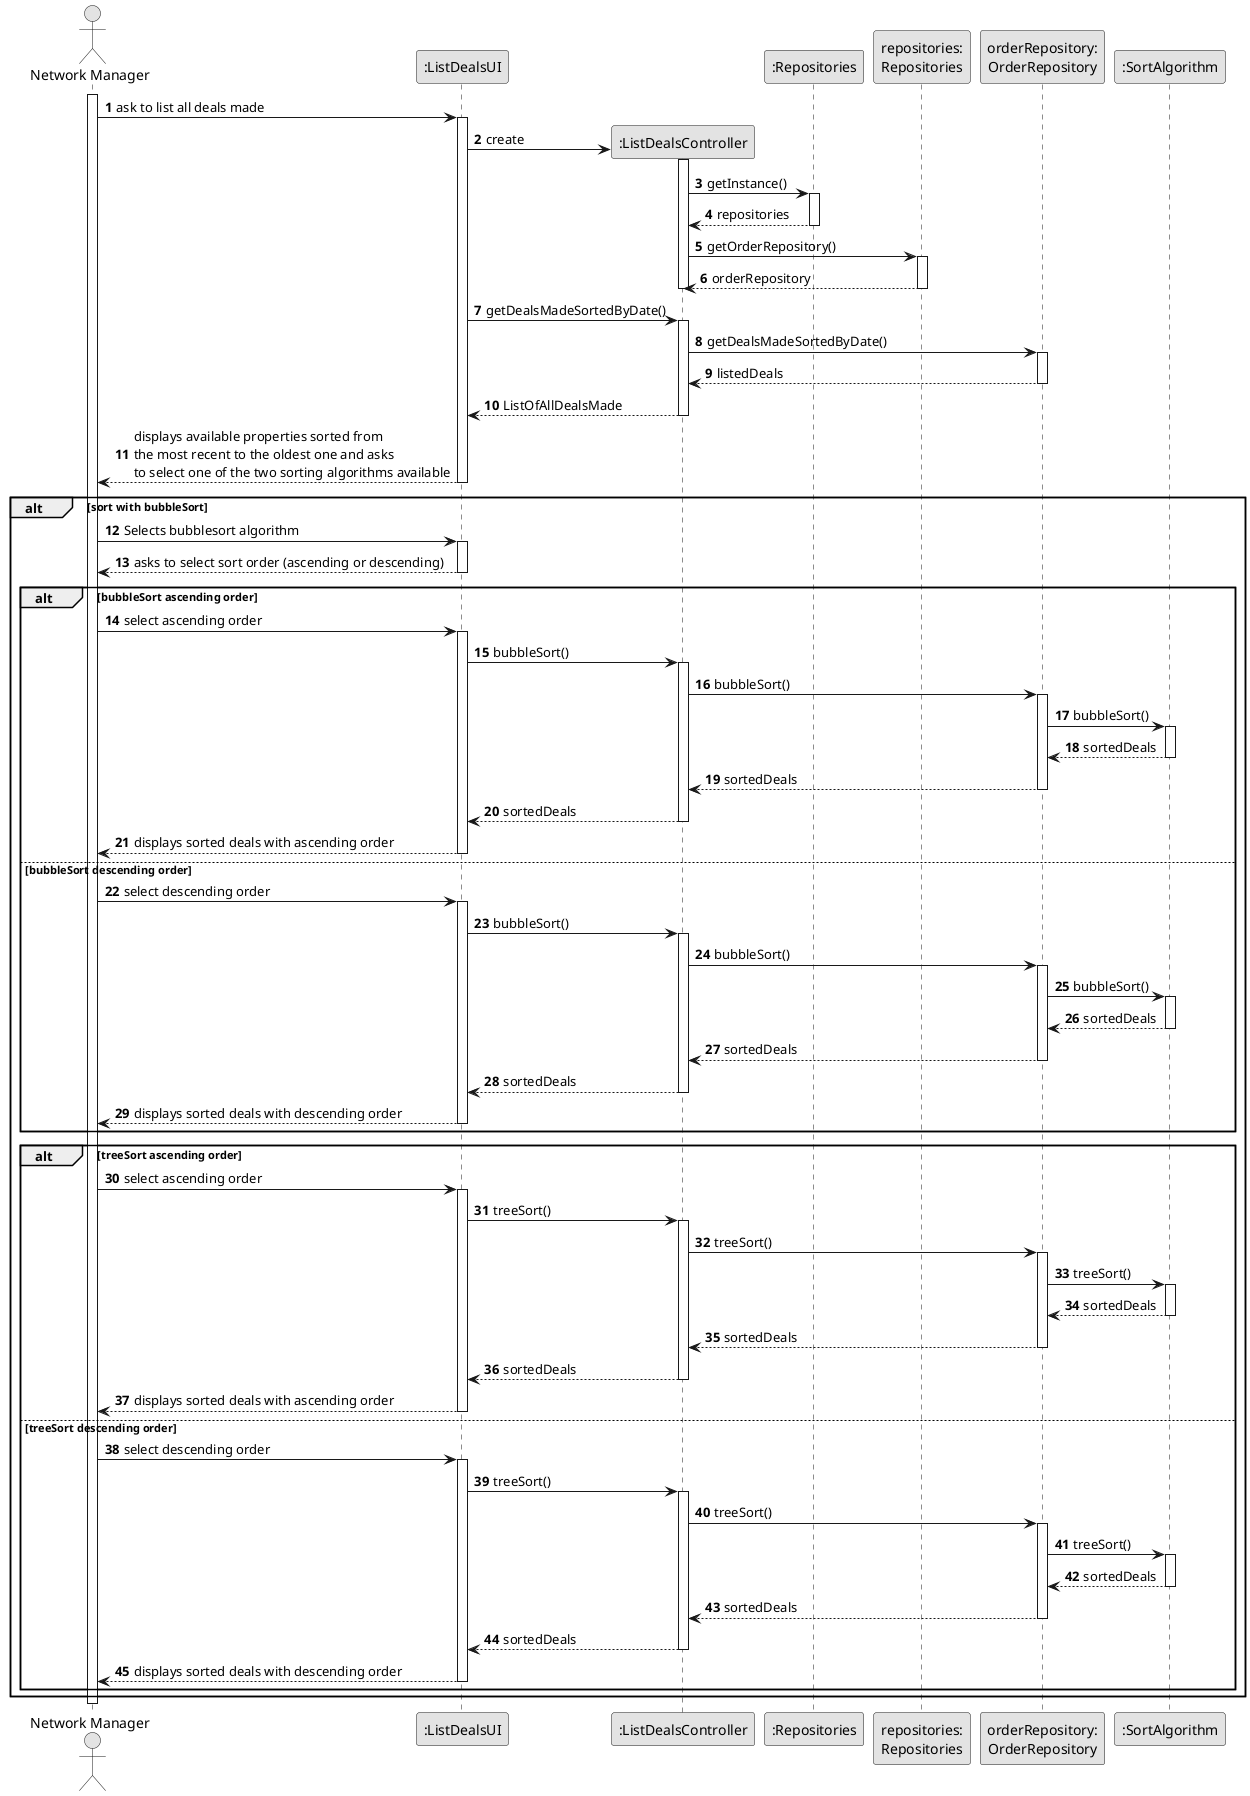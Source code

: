 @startuml
skinparam monochrome true
skinparam packageStyle rectangle
skinparam shadowing false

autonumber

'hide footbox
actor "Network Manager" as Client
participant ":ListDealsUI" as UI
participant ":ListDealsController" as CTRL
participant ":Repositories" as RepositorySingleton
participant "repositories:\nRepositories" as PLAT
participant "orderRepository:\nOrderRepository" as OrderRepository
participant ":SortAlgorithm" as Algorithm


activate Client

        Client -> UI : ask to list all deals made
        activate UI

            UI -> CTRL** : create

            activate CTRL

            CTRL -> RepositorySingleton : getInstance()
            activate RepositorySingleton

            RepositorySingleton --> CTRL : repositories
            deactivate RepositorySingleton

            CTRL -> PLAT : getOrderRepository()
            activate PLAT

            PLAT --> CTRL : orderRepository
            deactivate PLAT
            deactivate CTRL

            UI -> CTRL : getDealsMadeSortedByDate()
            activate CTRL

            CTRL -> OrderRepository :  getDealsMadeSortedByDate()
            activate OrderRepository

            OrderRepository --> CTRL : listedDeals
            deactivate OrderRepository

         CTRL --> UI : ListOfAllDealsMade
         deactivate CTRL

            UI --> Client : displays available properties sorted from \nthe most recent to the oldest one and asks \nto select one of the two sorting algorithms available
        deactivate UI


        alt sort with bubbleSort

        Client -> UI : Selects bubblesort algorithm
        activate UI

        UI --> Client : asks to select sort order (ascending or descending)
        deactivate UI

        alt bubbleSort ascending order

       Client -> UI : select ascending order
       activate UI

       UI -> CTRL : bubbleSort()
       activate CTRL

       CTRL -> OrderRepository : bubbleSort()
       activate OrderRepository

        OrderRepository -> Algorithm : bubbleSort()
         activate Algorithm

            Algorithm --> OrderRepository : sortedDeals
         deactivate Algorithm

         OrderRepository --> CTRL : sortedDeals
       deactivate OrderRepository



       CTRL --> UI : sortedDeals
       deactivate CTRL

       UI --> Client : displays sorted deals with ascending order
        deactivate UI


        else bubbleSort descending order

         Client -> UI : select descending order
         activate UI

          UI -> CTRL : bubbleSort()
         activate CTRL

          CTRL -> OrderRepository : bubbleSort()
         activate OrderRepository

         OrderRepository -> Algorithm : bubbleSort()
         activate Algorithm

            Algorithm --> OrderRepository : sortedDeals
         deactivate Algorithm

         OrderRepository --> CTRL : sortedDeals
         deactivate OrderRepository

         CTRL --> UI : sortedDeals
         deactivate CTRL

        UI --> Client : displays sorted deals with descending order
         deactivate UI




            end

        alt treeSort ascending order

               Client -> UI : select ascending order
               activate UI

               UI -> CTRL : treeSort()
               activate CTRL

               CTRL -> OrderRepository : treeSort()
               activate OrderRepository

                OrderRepository -> Algorithm : treeSort()
                activate Algorithm

                    Algorithm --> OrderRepository : sortedDeals
                deactivate Algorithm

                OrderRepository --> CTRL : sortedDeals
                deactivate OrderRepository



               CTRL --> UI : sortedDeals
               deactivate CTRL

               UI --> Client : displays sorted deals with ascending order
                deactivate UI


                else treeSort descending order

                 Client -> UI : select descending order
                 activate UI

                  UI -> CTRL : treeSort()
                 activate CTRL

                  CTRL -> OrderRepository : treeSort()
                 activate OrderRepository

                 OrderRepository -> Algorithm : treeSort()
                 activate Algorithm

                     Algorithm --> OrderRepository : sortedDeals
                 deactivate Algorithm

                 OrderRepository --> CTRL : sortedDeals
                 deactivate OrderRepository

                 CTRL --> UI : sortedDeals
                 deactivate CTRL

                UI --> Client : displays sorted deals with descending order
                 deactivate UI




                end


        end





        deactivate UI

deactivate Client

@enduml
